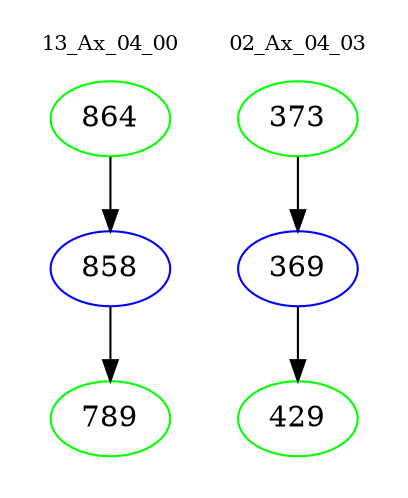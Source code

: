 digraph{
subgraph cluster_0 {
color = white
label = "13_Ax_04_00";
fontsize=10;
T0_864 [label="864", color="green"]
T0_864 -> T0_858 [color="black"]
T0_858 [label="858", color="blue"]
T0_858 -> T0_789 [color="black"]
T0_789 [label="789", color="green"]
}
subgraph cluster_1 {
color = white
label = "02_Ax_04_03";
fontsize=10;
T1_373 [label="373", color="green"]
T1_373 -> T1_369 [color="black"]
T1_369 [label="369", color="blue"]
T1_369 -> T1_429 [color="black"]
T1_429 [label="429", color="green"]
}
}
